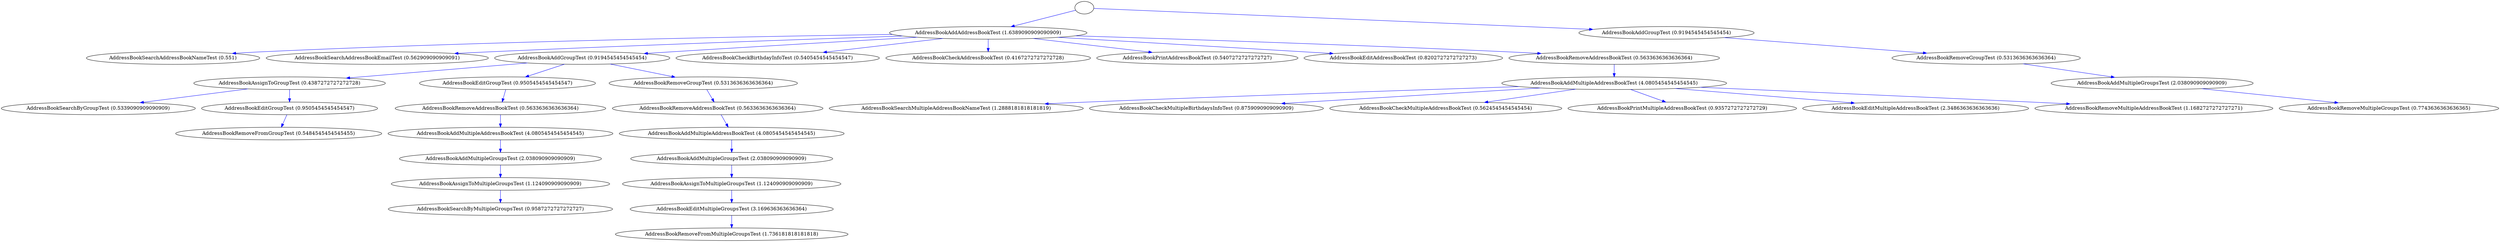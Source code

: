 strict digraph G {
root_925284253 [ label="" color = "black" ];
AddressBookAddAddressBookTest_220541490 [ label="AddressBookAddAddressBookTest (1.6389090909090909)" ];
AddressBookAddGroupTest_837123885 [ label="AddressBookAddGroupTest (0.9194545454545454)" ];
AddressBookSearchAddressBookNameTest_714040706 [ label="AddressBookSearchAddressBookNameTest (0.551)" ];
AddressBookSearchAddressBookEmailTest_1831910146 [ label="AddressBookSearchAddressBookEmailTest (0.562909090909091)" ];
AddressBookAddGroupTest_1541866648 [ label="AddressBookAddGroupTest (0.9194545454545454)" ];
AddressBookCheckBirthdayInfoTest_1562775792 [ label="AddressBookCheckBirthdayInfoTest (0.5405454545454547)" ];
AddressBookCheckAddressBookTest_37472437 [ label="AddressBookCheckAddressBookTest (0.4167272727272728)" ];
AddressBookPrintAddressBookTest_1367160731 [ label="AddressBookPrintAddressBookTest (0.5407272727272727)" ];
AddressBookEditAddressBookTest_1242671955 [ label="AddressBookEditAddressBookTest (0.8202727272727273)" ];
AddressBookRemoveAddressBookTest_314937647 [ label="AddressBookRemoveAddressBookTest (0.5633636363636364)" ];
AddressBookRemoveGroupTest_369932721 [ label="AddressBookRemoveGroupTest (0.5313636363636364)" ];
AddressBookAssignToGroupTest_173414818 [ label="AddressBookAssignToGroupTest (0.4387272727272728)" ];
AddressBookEditGroupTest_1842346408 [ label="AddressBookEditGroupTest (0.9505454545454547)" ];
AddressBookRemoveGroupTest_1074675484 [ label="AddressBookRemoveGroupTest (0.5313636363636364)" ];
AddressBookAddMultipleAddressBookTest_585631716 [ label="AddressBookAddMultipleAddressBookTest (4.0805454545454545)" ];
AddressBookAddMultipleGroupsTest_378174875 [ label="AddressBookAddMultipleGroupsTest (2.038090909090909)" ];
AddressBookSearchByGroupTest_1555437774 [ label="AddressBookSearchByGroupTest (0.5339090909090909)" ];
AddressBookEditGroupTest_737339422 [ label="AddressBookEditGroupTest (0.9505454545454547)" ];
AddressBookRemoveAddressBookTest_1306867271 [ label="AddressBookRemoveAddressBookTest (0.5633636363636364)" ];
AddressBookRemoveAddressBookTest_1610154621 [ label="AddressBookRemoveAddressBookTest (0.5633636363636364)" ];
AddressBookSearchMultipleAddressBookNameTest_106715730 [ label="AddressBookSearchMultipleAddressBookNameTest (1.2888181818181819)" ];
AddressBookCheckMultipleBirthdaysInfoTest_210123324 [ label="AddressBookCheckMultipleBirthdaysInfoTest (0.8759090909090909)" ];
AddressBookCheckMultipleAddressBookTest_1660680700 [ label="AddressBookCheckMultipleAddressBookTest (0.5624545454545454)" ];
AddressBookPrintMultipleAddressBookTest_1396924438 [ label="AddressBookPrintMultipleAddressBookTest (0.9357272727272729)" ];
AddressBookEditMultipleAddressBookTest_346508450 [ label="AddressBookEditMultipleAddressBookTest (2.3486363636363636)" ];
AddressBookRemoveMultipleAddressBookTest_80644576 [ label="AddressBookRemoveMultipleAddressBookTest (1.1682727272727271)" ];
AddressBookRemoveMultipleGroupsTest_133334873 [ label="AddressBookRemoveMultipleGroupsTest (0.7743636363636365)" ];
AddressBookRemoveFromGroupTest_1200337671 [ label="AddressBookRemoveFromGroupTest (0.5484545454545455)" ];
AddressBookAddMultipleAddressBookTest_2087530662 [ label="AddressBookAddMultipleAddressBookTest (4.0805454545454545)" ];
AddressBookAddMultipleAddressBookTest_709585258 [ label="AddressBookAddMultipleAddressBookTest (4.0805454545454545)" ];
AddressBookAddMultipleGroupsTest_2095772816 [ label="AddressBookAddMultipleGroupsTest (2.038090909090909)" ];
AddressBookAddMultipleGroupsTest_717827412 [ label="AddressBookAddMultipleGroupsTest (2.038090909090909)" ];
AddressBookAssignToMultipleGroupsTest_1643640412 [ label="AddressBookAssignToMultipleGroupsTest (1.124090909090909)" ];
AddressBookAssignToMultipleGroupsTest_265695008 [ label="AddressBookAssignToMultipleGroupsTest (1.124090909090909)" ];
AddressBookSearchByMultipleGroupsTest_216656868 [ label="AddressBookSearchByMultipleGroupsTest (0.9587272727272727)" ];
AddressBookEditMultipleGroupsTest_103561830 [ label="AddressBookEditMultipleGroupsTest (3.169636363636364)" ];
AddressBookRemoveFromMultipleGroupsTest_1159496113 [ label="AddressBookRemoveFromMultipleGroupsTest (1.736181818181818)" ];
  root_925284253 -> AddressBookAddAddressBookTest_220541490 [ label="" color="blue" ];
  root_925284253 -> AddressBookAddGroupTest_837123885 [ label="" color="blue" ];
  AddressBookAddAddressBookTest_220541490 -> AddressBookSearchAddressBookNameTest_714040706 [ label="" color="blue" ];
  AddressBookAddAddressBookTest_220541490 -> AddressBookSearchAddressBookEmailTest_1831910146 [ label="" color="blue" ];
  AddressBookAddAddressBookTest_220541490 -> AddressBookAddGroupTest_1541866648 [ label="" color="blue" ];
  AddressBookAddAddressBookTest_220541490 -> AddressBookCheckBirthdayInfoTest_1562775792 [ label="" color="blue" ];
  AddressBookAddAddressBookTest_220541490 -> AddressBookCheckAddressBookTest_37472437 [ label="" color="blue" ];
  AddressBookAddAddressBookTest_220541490 -> AddressBookPrintAddressBookTest_1367160731 [ label="" color="blue" ];
  AddressBookAddAddressBookTest_220541490 -> AddressBookEditAddressBookTest_1242671955 [ label="" color="blue" ];
  AddressBookAddAddressBookTest_220541490 -> AddressBookRemoveAddressBookTest_314937647 [ label="" color="blue" ];
  AddressBookAddGroupTest_837123885 -> AddressBookRemoveGroupTest_369932721 [ label="" color="blue" ];
  AddressBookAddGroupTest_1541866648 -> AddressBookAssignToGroupTest_173414818 [ label="" color="blue" ];
  AddressBookAddGroupTest_1541866648 -> AddressBookEditGroupTest_1842346408 [ label="" color="blue" ];
  AddressBookAddGroupTest_1541866648 -> AddressBookRemoveGroupTest_1074675484 [ label="" color="blue" ];
  AddressBookRemoveAddressBookTest_314937647 -> AddressBookAddMultipleAddressBookTest_585631716 [ label="" color="blue" ];
  AddressBookRemoveGroupTest_369932721 -> AddressBookAddMultipleGroupsTest_378174875 [ label="" color="blue" ];
  AddressBookAssignToGroupTest_173414818 -> AddressBookSearchByGroupTest_1555437774 [ label="" color="blue" ];
  AddressBookAssignToGroupTest_173414818 -> AddressBookEditGroupTest_737339422 [ label="" color="blue" ];
  AddressBookEditGroupTest_1842346408 -> AddressBookRemoveAddressBookTest_1306867271 [ label="" color="blue" ];
  AddressBookRemoveGroupTest_1074675484 -> AddressBookRemoveAddressBookTest_1610154621 [ label="" color="blue" ];
  AddressBookAddMultipleAddressBookTest_585631716 -> AddressBookSearchMultipleAddressBookNameTest_106715730 [ label="" color="blue" ];
  AddressBookAddMultipleAddressBookTest_585631716 -> AddressBookCheckMultipleBirthdaysInfoTest_210123324 [ label="" color="blue" ];
  AddressBookAddMultipleAddressBookTest_585631716 -> AddressBookCheckMultipleAddressBookTest_1660680700 [ label="" color="blue" ];
  AddressBookAddMultipleAddressBookTest_585631716 -> AddressBookPrintMultipleAddressBookTest_1396924438 [ label="" color="blue" ];
  AddressBookAddMultipleAddressBookTest_585631716 -> AddressBookEditMultipleAddressBookTest_346508450 [ label="" color="blue" ];
  AddressBookAddMultipleAddressBookTest_585631716 -> AddressBookRemoveMultipleAddressBookTest_80644576 [ label="" color="blue" ];
  AddressBookAddMultipleGroupsTest_378174875 -> AddressBookRemoveMultipleGroupsTest_133334873 [ label="" color="blue" ];
  AddressBookEditGroupTest_737339422 -> AddressBookRemoveFromGroupTest_1200337671 [ label="" color="blue" ];
  AddressBookRemoveAddressBookTest_1306867271 -> AddressBookAddMultipleAddressBookTest_2087530662 [ label="" color="blue" ];
  AddressBookRemoveAddressBookTest_1610154621 -> AddressBookAddMultipleAddressBookTest_709585258 [ label="" color="blue" ];
  AddressBookAddMultipleAddressBookTest_2087530662 -> AddressBookAddMultipleGroupsTest_2095772816 [ label="" color="blue" ];
  AddressBookAddMultipleAddressBookTest_709585258 -> AddressBookAddMultipleGroupsTest_717827412 [ label="" color="blue" ];
  AddressBookAddMultipleGroupsTest_2095772816 -> AddressBookAssignToMultipleGroupsTest_1643640412 [ label="" color="blue" ];
  AddressBookAddMultipleGroupsTest_717827412 -> AddressBookAssignToMultipleGroupsTest_265695008 [ label="" color="blue" ];
  AddressBookAssignToMultipleGroupsTest_1643640412 -> AddressBookSearchByMultipleGroupsTest_216656868 [ label="" color="blue" ];
  AddressBookAssignToMultipleGroupsTest_265695008 -> AddressBookEditMultipleGroupsTest_103561830 [ label="" color="blue" ];
  AddressBookEditMultipleGroupsTest_103561830 -> AddressBookRemoveFromMultipleGroupsTest_1159496113 [ label="" color="blue" ];
}
